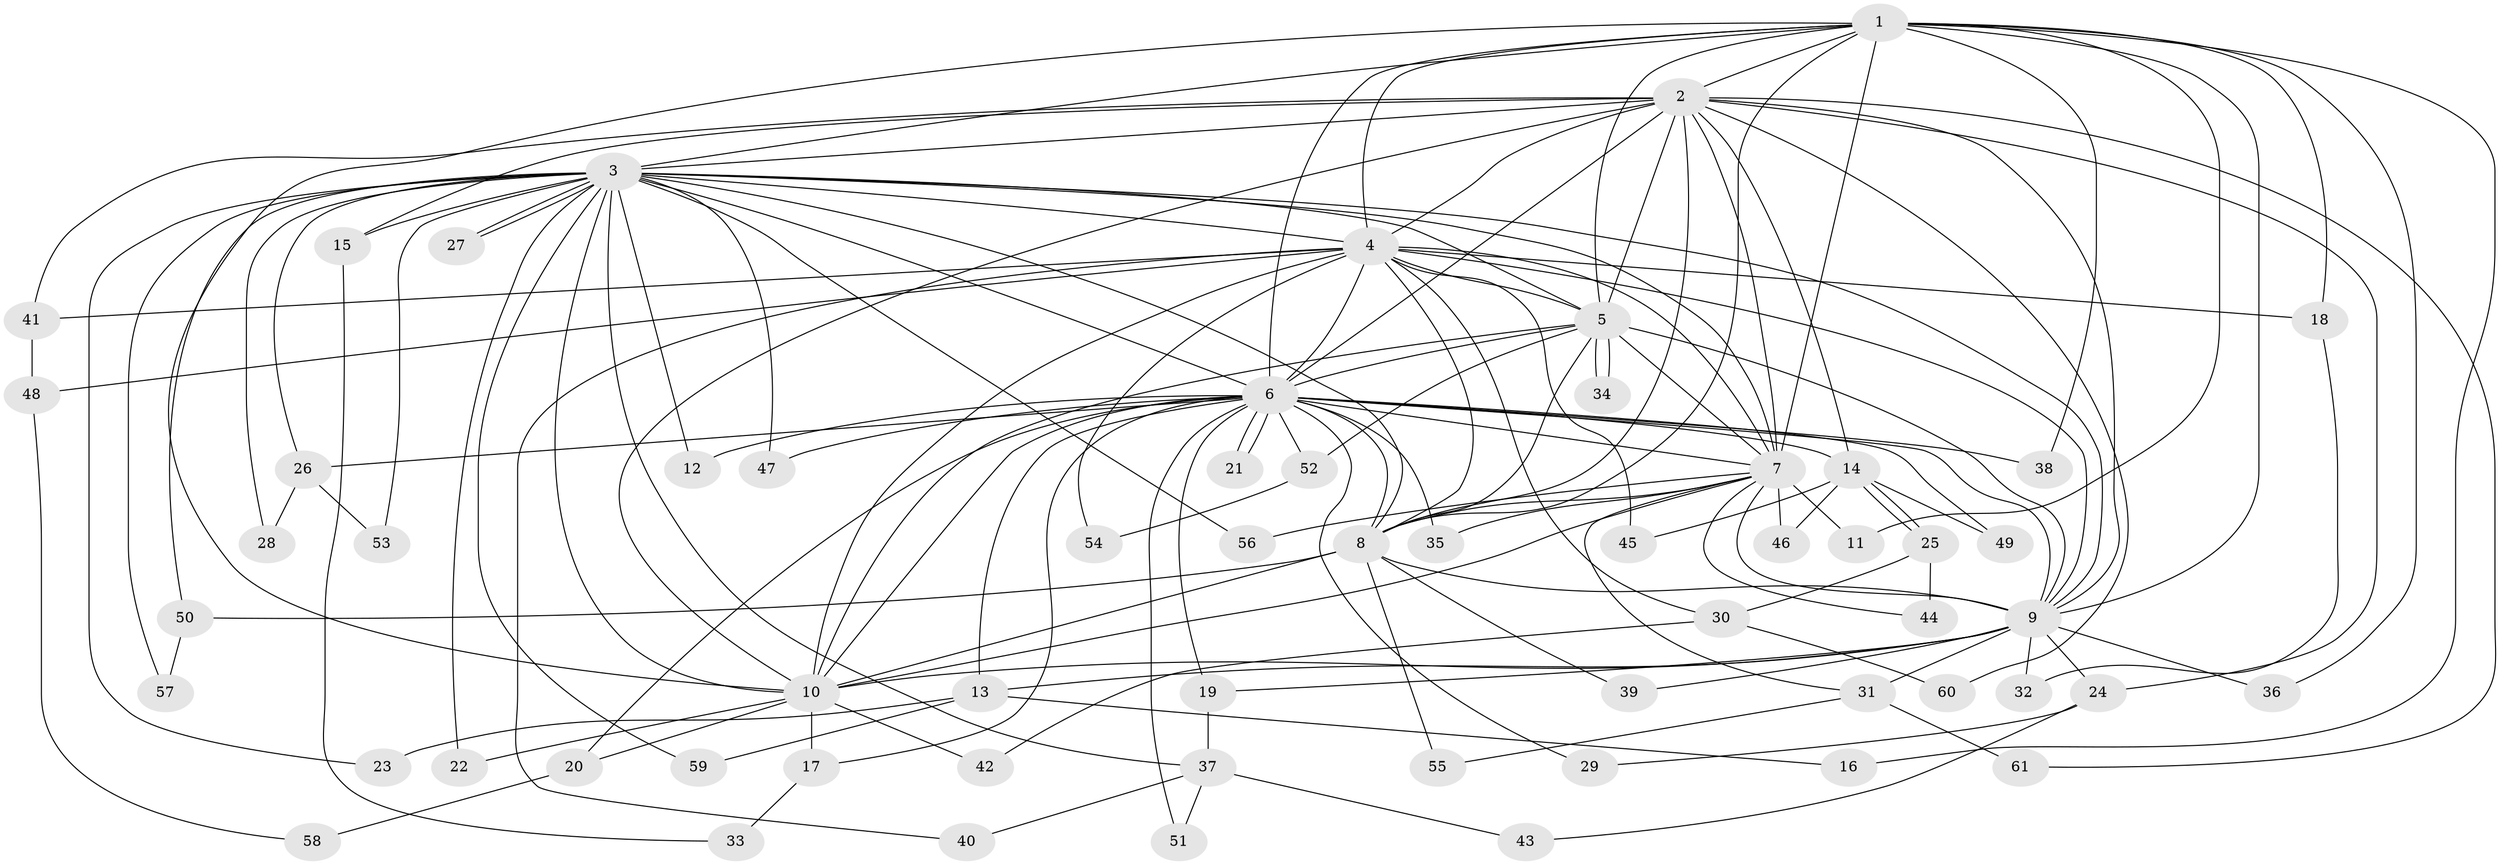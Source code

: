 // Generated by graph-tools (version 1.1) at 2025/34/03/09/25 02:34:54]
// undirected, 61 vertices, 147 edges
graph export_dot {
graph [start="1"]
  node [color=gray90,style=filled];
  1;
  2;
  3;
  4;
  5;
  6;
  7;
  8;
  9;
  10;
  11;
  12;
  13;
  14;
  15;
  16;
  17;
  18;
  19;
  20;
  21;
  22;
  23;
  24;
  25;
  26;
  27;
  28;
  29;
  30;
  31;
  32;
  33;
  34;
  35;
  36;
  37;
  38;
  39;
  40;
  41;
  42;
  43;
  44;
  45;
  46;
  47;
  48;
  49;
  50;
  51;
  52;
  53;
  54;
  55;
  56;
  57;
  58;
  59;
  60;
  61;
  1 -- 2;
  1 -- 3;
  1 -- 4;
  1 -- 5;
  1 -- 6;
  1 -- 7;
  1 -- 8;
  1 -- 9;
  1 -- 10;
  1 -- 11;
  1 -- 16;
  1 -- 18;
  1 -- 36;
  1 -- 38;
  2 -- 3;
  2 -- 4;
  2 -- 5;
  2 -- 6;
  2 -- 7;
  2 -- 8;
  2 -- 9;
  2 -- 10;
  2 -- 14;
  2 -- 15;
  2 -- 24;
  2 -- 41;
  2 -- 60;
  2 -- 61;
  3 -- 4;
  3 -- 5;
  3 -- 6;
  3 -- 7;
  3 -- 8;
  3 -- 9;
  3 -- 10;
  3 -- 12;
  3 -- 15;
  3 -- 22;
  3 -- 23;
  3 -- 26;
  3 -- 27;
  3 -- 27;
  3 -- 28;
  3 -- 37;
  3 -- 47;
  3 -- 50;
  3 -- 53;
  3 -- 56;
  3 -- 57;
  3 -- 59;
  4 -- 5;
  4 -- 6;
  4 -- 7;
  4 -- 8;
  4 -- 9;
  4 -- 10;
  4 -- 18;
  4 -- 30;
  4 -- 40;
  4 -- 41;
  4 -- 45;
  4 -- 48;
  4 -- 54;
  5 -- 6;
  5 -- 7;
  5 -- 8;
  5 -- 9;
  5 -- 10;
  5 -- 34;
  5 -- 34;
  5 -- 52;
  6 -- 7;
  6 -- 8;
  6 -- 9;
  6 -- 10;
  6 -- 12;
  6 -- 13;
  6 -- 14;
  6 -- 17;
  6 -- 19;
  6 -- 20;
  6 -- 21;
  6 -- 21;
  6 -- 26;
  6 -- 29;
  6 -- 35;
  6 -- 38;
  6 -- 47;
  6 -- 49;
  6 -- 51;
  6 -- 52;
  7 -- 8;
  7 -- 9;
  7 -- 10;
  7 -- 11;
  7 -- 31;
  7 -- 35;
  7 -- 44;
  7 -- 46;
  7 -- 56;
  8 -- 9;
  8 -- 10;
  8 -- 39;
  8 -- 50;
  8 -- 55;
  9 -- 10;
  9 -- 13;
  9 -- 19;
  9 -- 24;
  9 -- 31;
  9 -- 32;
  9 -- 36;
  9 -- 39;
  10 -- 17;
  10 -- 20;
  10 -- 22;
  10 -- 42;
  13 -- 16;
  13 -- 23;
  13 -- 59;
  14 -- 25;
  14 -- 25;
  14 -- 45;
  14 -- 46;
  14 -- 49;
  15 -- 33;
  17 -- 33;
  18 -- 32;
  19 -- 37;
  20 -- 58;
  24 -- 29;
  24 -- 43;
  25 -- 30;
  25 -- 44;
  26 -- 28;
  26 -- 53;
  30 -- 42;
  30 -- 60;
  31 -- 55;
  31 -- 61;
  37 -- 40;
  37 -- 43;
  37 -- 51;
  41 -- 48;
  48 -- 58;
  50 -- 57;
  52 -- 54;
}
